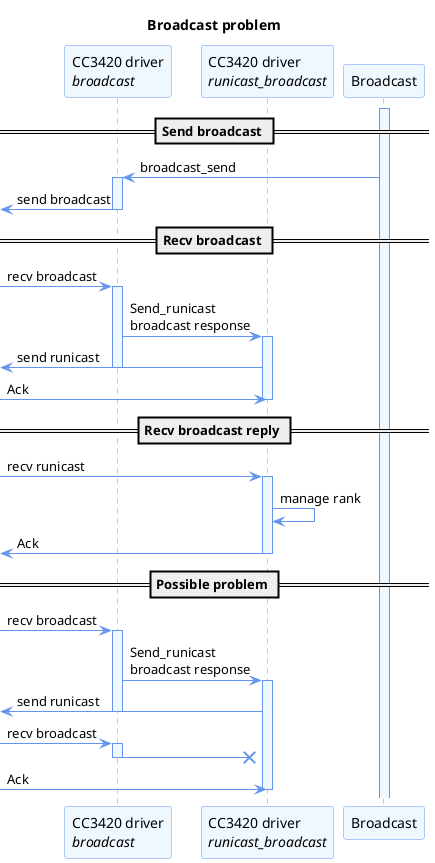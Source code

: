 @startuml

'no shadow
skinparam shadowing false

'color
skinparam sequence {
  BackgroundColor AliceBlue
  ArrowColor CornflowerBlue
  BorderColor CornflowerBlue
  
  ParticipantBackgroundColor AliceBlue
  ParticipantBorderColor CornflowerBlue
  
  LifeLineBorderColor CornflowerBlue
  LifeLineBackgroundColor AliceBlue
  
}

skinparam packageStyle rectangle
skinparam defaultTextAlignment left


title Broadcast problem

participant "CC3420 driver\n<i>broadcast</i>" as driver_broadcast
participant "CC3420 driver\n<i>runicast_broadcast</i>" as driver_runicast

'activate driver_broadcast
'activate driver_runicast
activate Broadcast

== Send broadcast ==

Broadcast -> driver_broadcast ++ : broadcast_send
[<- driver_broadcast : send broadcast
deactivate driver_broadcast

== Recv broadcast ==

[-> driver_broadcast ++ : recv broadcast
driver_broadcast -> driver_runicast ++ : Send_runicast\nbroadcast response
[<- driver_runicast : send runicast
deactivate driver_broadcast
[-> driver_runicast -- : Ack

== Recv broadcast reply ==

[-> driver_runicast ++ : recv runicast
driver_runicast -> driver_runicast : manage rank
[<- driver_runicast -- : Ack


== Possible problem ==
[-> driver_broadcast ++ : recv broadcast
driver_broadcast -> driver_runicast ++ : Send_runicast\nbroadcast response
[<- driver_runicast : send runicast
deactivate driver_broadcast

[-> driver_broadcast ++ : recv broadcast
driver_broadcast ->x driver_runicast
deactivate driver_broadcast

[-> driver_runicast -- : Ack


@enduml
